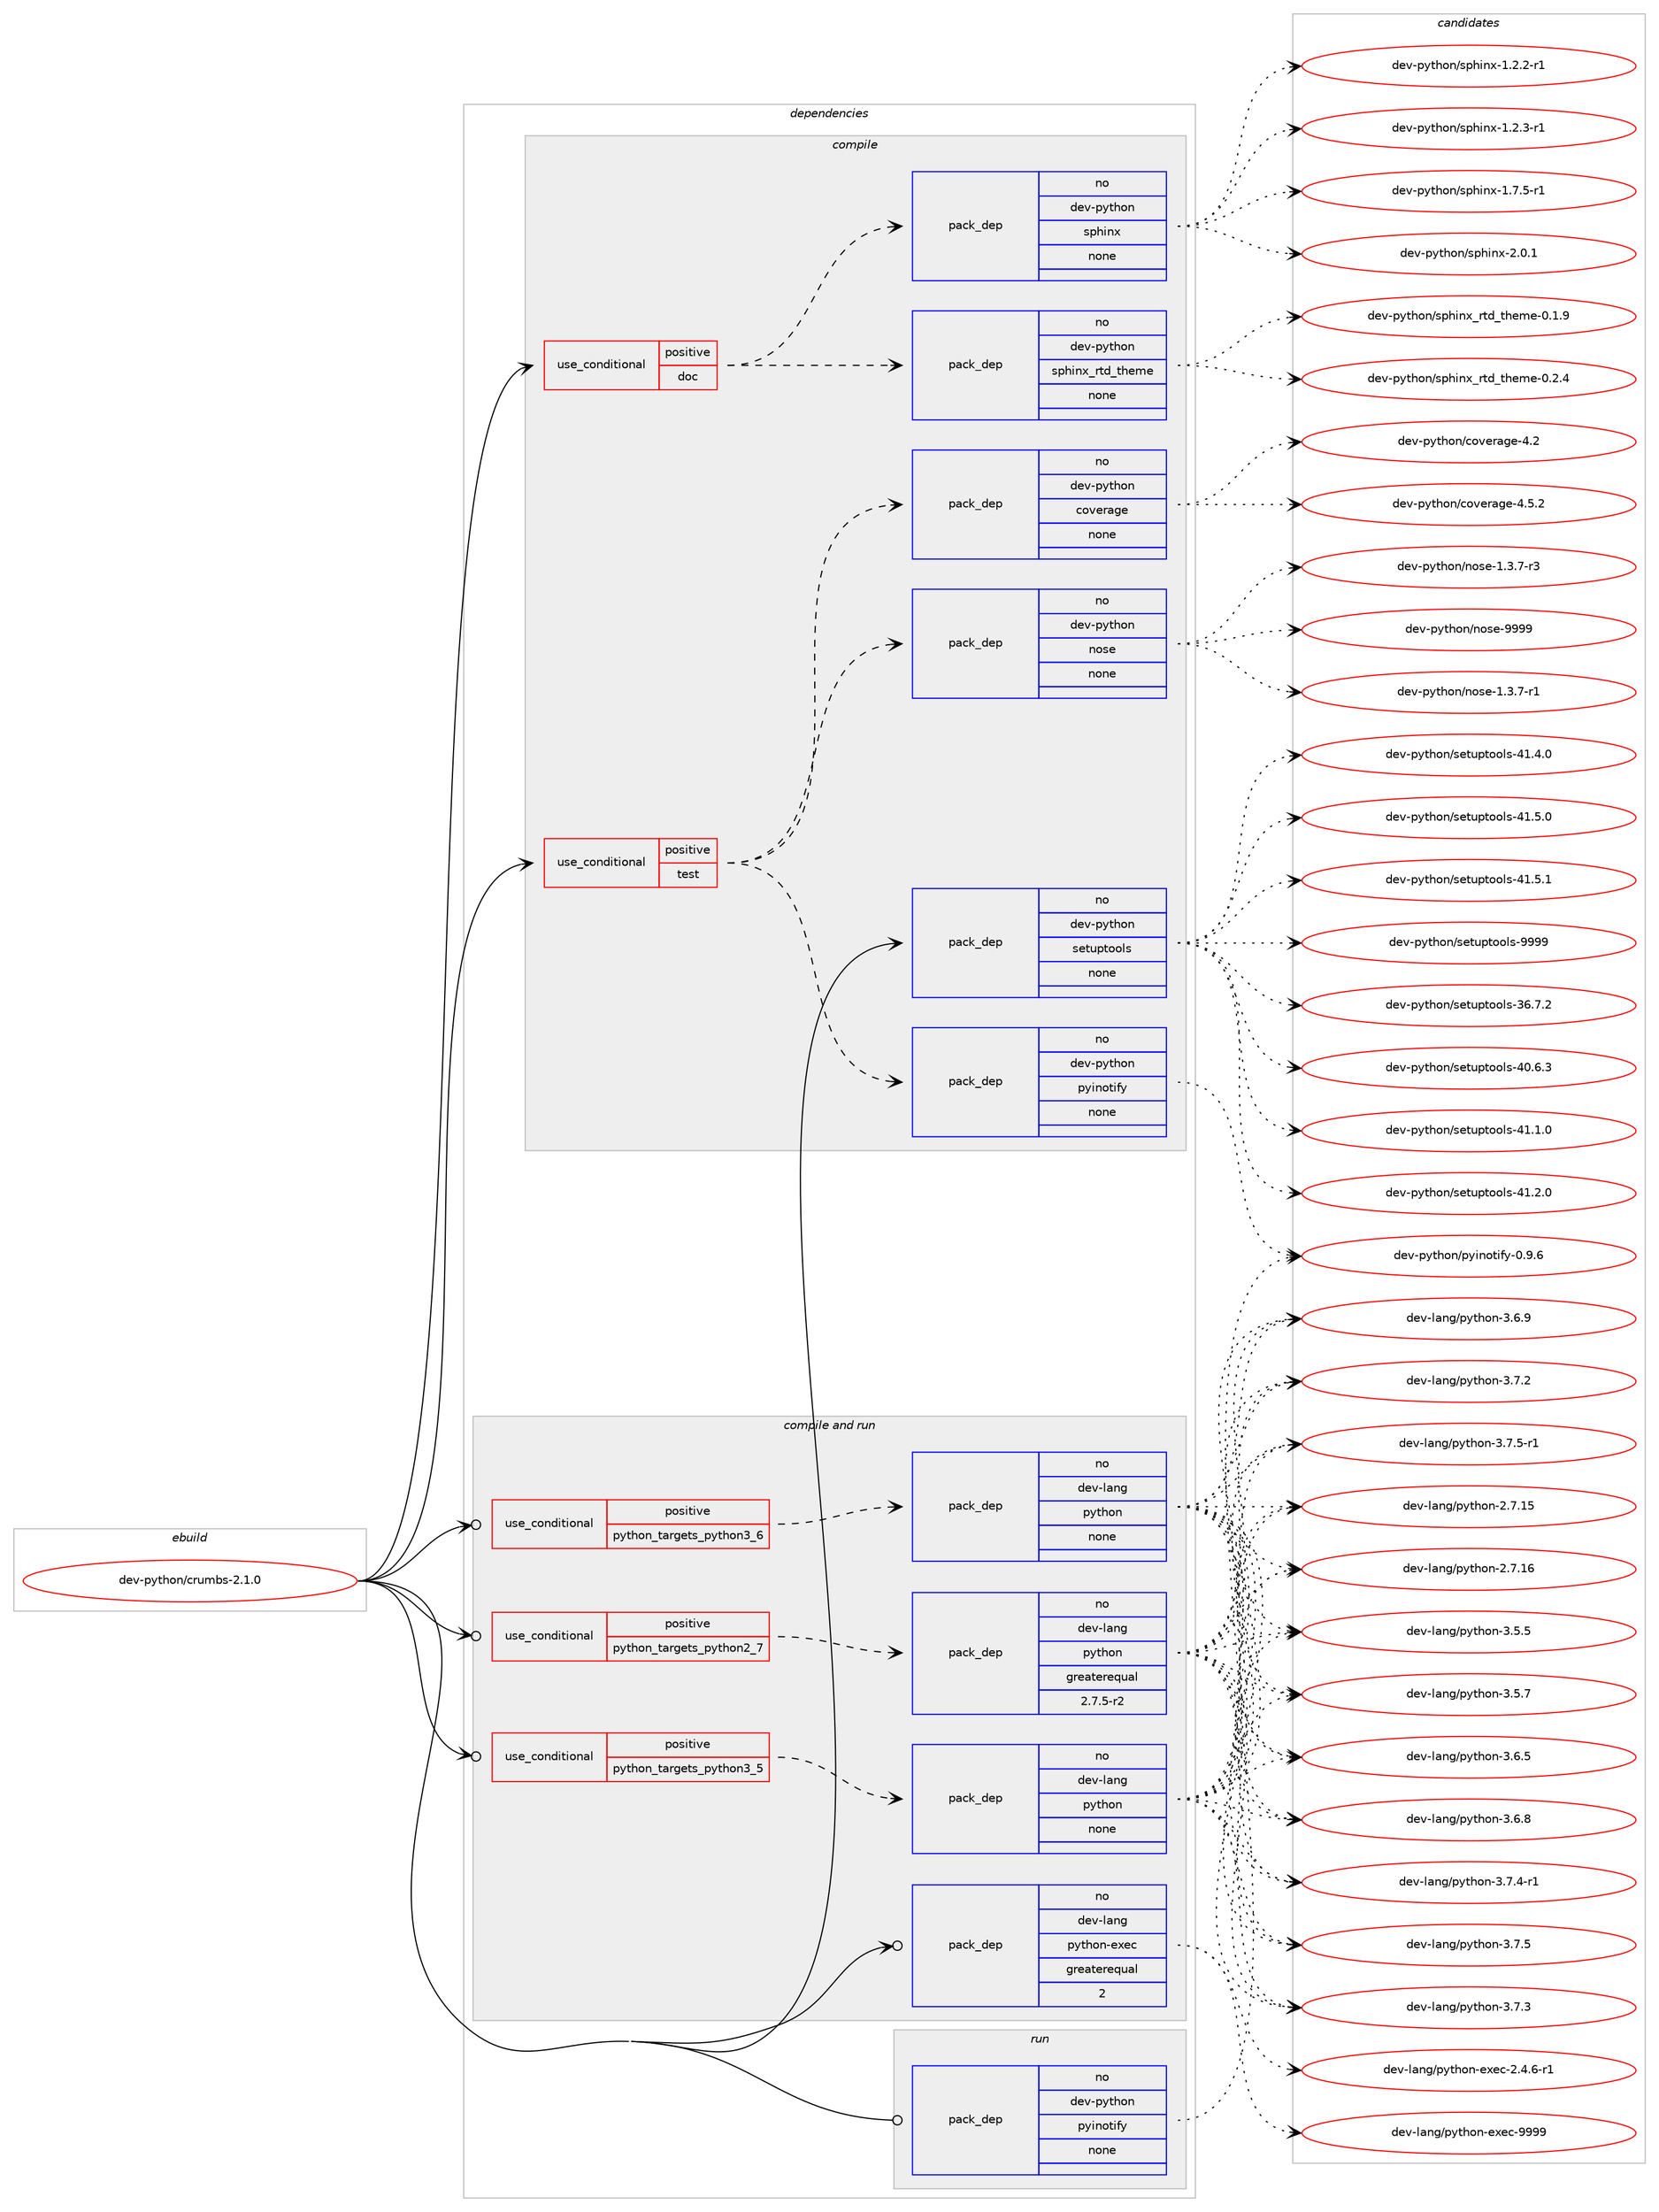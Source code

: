 digraph prolog {

# *************
# Graph options
# *************

newrank=true;
concentrate=true;
compound=true;
graph [rankdir=LR,fontname=Helvetica,fontsize=10,ranksep=1.5];#, ranksep=2.5, nodesep=0.2];
edge  [arrowhead=vee];
node  [fontname=Helvetica,fontsize=10];

# **********
# The ebuild
# **********

subgraph cluster_leftcol {
color=gray;
rank=same;
label=<<i>ebuild</i>>;
id [label="dev-python/crumbs-2.1.0", color=red, width=4, href="../dev-python/crumbs-2.1.0.svg"];
}

# ****************
# The dependencies
# ****************

subgraph cluster_midcol {
color=gray;
label=<<i>dependencies</i>>;
subgraph cluster_compile {
fillcolor="#eeeeee";
style=filled;
label=<<i>compile</i>>;
subgraph cond137936 {
dependency600077 [label=<<TABLE BORDER="0" CELLBORDER="1" CELLSPACING="0" CELLPADDING="4"><TR><TD ROWSPAN="3" CELLPADDING="10">use_conditional</TD></TR><TR><TD>positive</TD></TR><TR><TD>doc</TD></TR></TABLE>>, shape=none, color=red];
subgraph pack450362 {
dependency600078 [label=<<TABLE BORDER="0" CELLBORDER="1" CELLSPACING="0" CELLPADDING="4" WIDTH="220"><TR><TD ROWSPAN="6" CELLPADDING="30">pack_dep</TD></TR><TR><TD WIDTH="110">no</TD></TR><TR><TD>dev-python</TD></TR><TR><TD>sphinx</TD></TR><TR><TD>none</TD></TR><TR><TD></TD></TR></TABLE>>, shape=none, color=blue];
}
dependency600077:e -> dependency600078:w [weight=20,style="dashed",arrowhead="vee"];
subgraph pack450363 {
dependency600079 [label=<<TABLE BORDER="0" CELLBORDER="1" CELLSPACING="0" CELLPADDING="4" WIDTH="220"><TR><TD ROWSPAN="6" CELLPADDING="30">pack_dep</TD></TR><TR><TD WIDTH="110">no</TD></TR><TR><TD>dev-python</TD></TR><TR><TD>sphinx_rtd_theme</TD></TR><TR><TD>none</TD></TR><TR><TD></TD></TR></TABLE>>, shape=none, color=blue];
}
dependency600077:e -> dependency600079:w [weight=20,style="dashed",arrowhead="vee"];
}
id:e -> dependency600077:w [weight=20,style="solid",arrowhead="vee"];
subgraph cond137937 {
dependency600080 [label=<<TABLE BORDER="0" CELLBORDER="1" CELLSPACING="0" CELLPADDING="4"><TR><TD ROWSPAN="3" CELLPADDING="10">use_conditional</TD></TR><TR><TD>positive</TD></TR><TR><TD>test</TD></TR></TABLE>>, shape=none, color=red];
subgraph pack450364 {
dependency600081 [label=<<TABLE BORDER="0" CELLBORDER="1" CELLSPACING="0" CELLPADDING="4" WIDTH="220"><TR><TD ROWSPAN="6" CELLPADDING="30">pack_dep</TD></TR><TR><TD WIDTH="110">no</TD></TR><TR><TD>dev-python</TD></TR><TR><TD>pyinotify</TD></TR><TR><TD>none</TD></TR><TR><TD></TD></TR></TABLE>>, shape=none, color=blue];
}
dependency600080:e -> dependency600081:w [weight=20,style="dashed",arrowhead="vee"];
subgraph pack450365 {
dependency600082 [label=<<TABLE BORDER="0" CELLBORDER="1" CELLSPACING="0" CELLPADDING="4" WIDTH="220"><TR><TD ROWSPAN="6" CELLPADDING="30">pack_dep</TD></TR><TR><TD WIDTH="110">no</TD></TR><TR><TD>dev-python</TD></TR><TR><TD>coverage</TD></TR><TR><TD>none</TD></TR><TR><TD></TD></TR></TABLE>>, shape=none, color=blue];
}
dependency600080:e -> dependency600082:w [weight=20,style="dashed",arrowhead="vee"];
subgraph pack450366 {
dependency600083 [label=<<TABLE BORDER="0" CELLBORDER="1" CELLSPACING="0" CELLPADDING="4" WIDTH="220"><TR><TD ROWSPAN="6" CELLPADDING="30">pack_dep</TD></TR><TR><TD WIDTH="110">no</TD></TR><TR><TD>dev-python</TD></TR><TR><TD>nose</TD></TR><TR><TD>none</TD></TR><TR><TD></TD></TR></TABLE>>, shape=none, color=blue];
}
dependency600080:e -> dependency600083:w [weight=20,style="dashed",arrowhead="vee"];
}
id:e -> dependency600080:w [weight=20,style="solid",arrowhead="vee"];
subgraph pack450367 {
dependency600084 [label=<<TABLE BORDER="0" CELLBORDER="1" CELLSPACING="0" CELLPADDING="4" WIDTH="220"><TR><TD ROWSPAN="6" CELLPADDING="30">pack_dep</TD></TR><TR><TD WIDTH="110">no</TD></TR><TR><TD>dev-python</TD></TR><TR><TD>setuptools</TD></TR><TR><TD>none</TD></TR><TR><TD></TD></TR></TABLE>>, shape=none, color=blue];
}
id:e -> dependency600084:w [weight=20,style="solid",arrowhead="vee"];
}
subgraph cluster_compileandrun {
fillcolor="#eeeeee";
style=filled;
label=<<i>compile and run</i>>;
subgraph cond137938 {
dependency600085 [label=<<TABLE BORDER="0" CELLBORDER="1" CELLSPACING="0" CELLPADDING="4"><TR><TD ROWSPAN="3" CELLPADDING="10">use_conditional</TD></TR><TR><TD>positive</TD></TR><TR><TD>python_targets_python2_7</TD></TR></TABLE>>, shape=none, color=red];
subgraph pack450368 {
dependency600086 [label=<<TABLE BORDER="0" CELLBORDER="1" CELLSPACING="0" CELLPADDING="4" WIDTH="220"><TR><TD ROWSPAN="6" CELLPADDING="30">pack_dep</TD></TR><TR><TD WIDTH="110">no</TD></TR><TR><TD>dev-lang</TD></TR><TR><TD>python</TD></TR><TR><TD>greaterequal</TD></TR><TR><TD>2.7.5-r2</TD></TR></TABLE>>, shape=none, color=blue];
}
dependency600085:e -> dependency600086:w [weight=20,style="dashed",arrowhead="vee"];
}
id:e -> dependency600085:w [weight=20,style="solid",arrowhead="odotvee"];
subgraph cond137939 {
dependency600087 [label=<<TABLE BORDER="0" CELLBORDER="1" CELLSPACING="0" CELLPADDING="4"><TR><TD ROWSPAN="3" CELLPADDING="10">use_conditional</TD></TR><TR><TD>positive</TD></TR><TR><TD>python_targets_python3_5</TD></TR></TABLE>>, shape=none, color=red];
subgraph pack450369 {
dependency600088 [label=<<TABLE BORDER="0" CELLBORDER="1" CELLSPACING="0" CELLPADDING="4" WIDTH="220"><TR><TD ROWSPAN="6" CELLPADDING="30">pack_dep</TD></TR><TR><TD WIDTH="110">no</TD></TR><TR><TD>dev-lang</TD></TR><TR><TD>python</TD></TR><TR><TD>none</TD></TR><TR><TD></TD></TR></TABLE>>, shape=none, color=blue];
}
dependency600087:e -> dependency600088:w [weight=20,style="dashed",arrowhead="vee"];
}
id:e -> dependency600087:w [weight=20,style="solid",arrowhead="odotvee"];
subgraph cond137940 {
dependency600089 [label=<<TABLE BORDER="0" CELLBORDER="1" CELLSPACING="0" CELLPADDING="4"><TR><TD ROWSPAN="3" CELLPADDING="10">use_conditional</TD></TR><TR><TD>positive</TD></TR><TR><TD>python_targets_python3_6</TD></TR></TABLE>>, shape=none, color=red];
subgraph pack450370 {
dependency600090 [label=<<TABLE BORDER="0" CELLBORDER="1" CELLSPACING="0" CELLPADDING="4" WIDTH="220"><TR><TD ROWSPAN="6" CELLPADDING="30">pack_dep</TD></TR><TR><TD WIDTH="110">no</TD></TR><TR><TD>dev-lang</TD></TR><TR><TD>python</TD></TR><TR><TD>none</TD></TR><TR><TD></TD></TR></TABLE>>, shape=none, color=blue];
}
dependency600089:e -> dependency600090:w [weight=20,style="dashed",arrowhead="vee"];
}
id:e -> dependency600089:w [weight=20,style="solid",arrowhead="odotvee"];
subgraph pack450371 {
dependency600091 [label=<<TABLE BORDER="0" CELLBORDER="1" CELLSPACING="0" CELLPADDING="4" WIDTH="220"><TR><TD ROWSPAN="6" CELLPADDING="30">pack_dep</TD></TR><TR><TD WIDTH="110">no</TD></TR><TR><TD>dev-lang</TD></TR><TR><TD>python-exec</TD></TR><TR><TD>greaterequal</TD></TR><TR><TD>2</TD></TR></TABLE>>, shape=none, color=blue];
}
id:e -> dependency600091:w [weight=20,style="solid",arrowhead="odotvee"];
}
subgraph cluster_run {
fillcolor="#eeeeee";
style=filled;
label=<<i>run</i>>;
subgraph pack450372 {
dependency600092 [label=<<TABLE BORDER="0" CELLBORDER="1" CELLSPACING="0" CELLPADDING="4" WIDTH="220"><TR><TD ROWSPAN="6" CELLPADDING="30">pack_dep</TD></TR><TR><TD WIDTH="110">no</TD></TR><TR><TD>dev-python</TD></TR><TR><TD>pyinotify</TD></TR><TR><TD>none</TD></TR><TR><TD></TD></TR></TABLE>>, shape=none, color=blue];
}
id:e -> dependency600092:w [weight=20,style="solid",arrowhead="odot"];
}
}

# **************
# The candidates
# **************

subgraph cluster_choices {
rank=same;
color=gray;
label=<<i>candidates</i>>;

subgraph choice450362 {
color=black;
nodesep=1;
choice10010111845112121116104111110471151121041051101204549465046504511449 [label="dev-python/sphinx-1.2.2-r1", color=red, width=4,href="../dev-python/sphinx-1.2.2-r1.svg"];
choice10010111845112121116104111110471151121041051101204549465046514511449 [label="dev-python/sphinx-1.2.3-r1", color=red, width=4,href="../dev-python/sphinx-1.2.3-r1.svg"];
choice10010111845112121116104111110471151121041051101204549465546534511449 [label="dev-python/sphinx-1.7.5-r1", color=red, width=4,href="../dev-python/sphinx-1.7.5-r1.svg"];
choice1001011184511212111610411111047115112104105110120455046484649 [label="dev-python/sphinx-2.0.1", color=red, width=4,href="../dev-python/sphinx-2.0.1.svg"];
dependency600078:e -> choice10010111845112121116104111110471151121041051101204549465046504511449:w [style=dotted,weight="100"];
dependency600078:e -> choice10010111845112121116104111110471151121041051101204549465046514511449:w [style=dotted,weight="100"];
dependency600078:e -> choice10010111845112121116104111110471151121041051101204549465546534511449:w [style=dotted,weight="100"];
dependency600078:e -> choice1001011184511212111610411111047115112104105110120455046484649:w [style=dotted,weight="100"];
}
subgraph choice450363 {
color=black;
nodesep=1;
choice10010111845112121116104111110471151121041051101209511411610095116104101109101454846494657 [label="dev-python/sphinx_rtd_theme-0.1.9", color=red, width=4,href="../dev-python/sphinx_rtd_theme-0.1.9.svg"];
choice10010111845112121116104111110471151121041051101209511411610095116104101109101454846504652 [label="dev-python/sphinx_rtd_theme-0.2.4", color=red, width=4,href="../dev-python/sphinx_rtd_theme-0.2.4.svg"];
dependency600079:e -> choice10010111845112121116104111110471151121041051101209511411610095116104101109101454846494657:w [style=dotted,weight="100"];
dependency600079:e -> choice10010111845112121116104111110471151121041051101209511411610095116104101109101454846504652:w [style=dotted,weight="100"];
}
subgraph choice450364 {
color=black;
nodesep=1;
choice1001011184511212111610411111047112121105110111116105102121454846574654 [label="dev-python/pyinotify-0.9.6", color=red, width=4,href="../dev-python/pyinotify-0.9.6.svg"];
dependency600081:e -> choice1001011184511212111610411111047112121105110111116105102121454846574654:w [style=dotted,weight="100"];
}
subgraph choice450365 {
color=black;
nodesep=1;
choice1001011184511212111610411111047991111181011149710310145524650 [label="dev-python/coverage-4.2", color=red, width=4,href="../dev-python/coverage-4.2.svg"];
choice10010111845112121116104111110479911111810111497103101455246534650 [label="dev-python/coverage-4.5.2", color=red, width=4,href="../dev-python/coverage-4.5.2.svg"];
dependency600082:e -> choice1001011184511212111610411111047991111181011149710310145524650:w [style=dotted,weight="100"];
dependency600082:e -> choice10010111845112121116104111110479911111810111497103101455246534650:w [style=dotted,weight="100"];
}
subgraph choice450366 {
color=black;
nodesep=1;
choice10010111845112121116104111110471101111151014549465146554511449 [label="dev-python/nose-1.3.7-r1", color=red, width=4,href="../dev-python/nose-1.3.7-r1.svg"];
choice10010111845112121116104111110471101111151014549465146554511451 [label="dev-python/nose-1.3.7-r3", color=red, width=4,href="../dev-python/nose-1.3.7-r3.svg"];
choice10010111845112121116104111110471101111151014557575757 [label="dev-python/nose-9999", color=red, width=4,href="../dev-python/nose-9999.svg"];
dependency600083:e -> choice10010111845112121116104111110471101111151014549465146554511449:w [style=dotted,weight="100"];
dependency600083:e -> choice10010111845112121116104111110471101111151014549465146554511451:w [style=dotted,weight="100"];
dependency600083:e -> choice10010111845112121116104111110471101111151014557575757:w [style=dotted,weight="100"];
}
subgraph choice450367 {
color=black;
nodesep=1;
choice100101118451121211161041111104711510111611711211611111110811545515446554650 [label="dev-python/setuptools-36.7.2", color=red, width=4,href="../dev-python/setuptools-36.7.2.svg"];
choice100101118451121211161041111104711510111611711211611111110811545524846544651 [label="dev-python/setuptools-40.6.3", color=red, width=4,href="../dev-python/setuptools-40.6.3.svg"];
choice100101118451121211161041111104711510111611711211611111110811545524946494648 [label="dev-python/setuptools-41.1.0", color=red, width=4,href="../dev-python/setuptools-41.1.0.svg"];
choice100101118451121211161041111104711510111611711211611111110811545524946504648 [label="dev-python/setuptools-41.2.0", color=red, width=4,href="../dev-python/setuptools-41.2.0.svg"];
choice100101118451121211161041111104711510111611711211611111110811545524946524648 [label="dev-python/setuptools-41.4.0", color=red, width=4,href="../dev-python/setuptools-41.4.0.svg"];
choice100101118451121211161041111104711510111611711211611111110811545524946534648 [label="dev-python/setuptools-41.5.0", color=red, width=4,href="../dev-python/setuptools-41.5.0.svg"];
choice100101118451121211161041111104711510111611711211611111110811545524946534649 [label="dev-python/setuptools-41.5.1", color=red, width=4,href="../dev-python/setuptools-41.5.1.svg"];
choice10010111845112121116104111110471151011161171121161111111081154557575757 [label="dev-python/setuptools-9999", color=red, width=4,href="../dev-python/setuptools-9999.svg"];
dependency600084:e -> choice100101118451121211161041111104711510111611711211611111110811545515446554650:w [style=dotted,weight="100"];
dependency600084:e -> choice100101118451121211161041111104711510111611711211611111110811545524846544651:w [style=dotted,weight="100"];
dependency600084:e -> choice100101118451121211161041111104711510111611711211611111110811545524946494648:w [style=dotted,weight="100"];
dependency600084:e -> choice100101118451121211161041111104711510111611711211611111110811545524946504648:w [style=dotted,weight="100"];
dependency600084:e -> choice100101118451121211161041111104711510111611711211611111110811545524946524648:w [style=dotted,weight="100"];
dependency600084:e -> choice100101118451121211161041111104711510111611711211611111110811545524946534648:w [style=dotted,weight="100"];
dependency600084:e -> choice100101118451121211161041111104711510111611711211611111110811545524946534649:w [style=dotted,weight="100"];
dependency600084:e -> choice10010111845112121116104111110471151011161171121161111111081154557575757:w [style=dotted,weight="100"];
}
subgraph choice450368 {
color=black;
nodesep=1;
choice10010111845108971101034711212111610411111045504655464953 [label="dev-lang/python-2.7.15", color=red, width=4,href="../dev-lang/python-2.7.15.svg"];
choice10010111845108971101034711212111610411111045504655464954 [label="dev-lang/python-2.7.16", color=red, width=4,href="../dev-lang/python-2.7.16.svg"];
choice100101118451089711010347112121116104111110455146534653 [label="dev-lang/python-3.5.5", color=red, width=4,href="../dev-lang/python-3.5.5.svg"];
choice100101118451089711010347112121116104111110455146534655 [label="dev-lang/python-3.5.7", color=red, width=4,href="../dev-lang/python-3.5.7.svg"];
choice100101118451089711010347112121116104111110455146544653 [label="dev-lang/python-3.6.5", color=red, width=4,href="../dev-lang/python-3.6.5.svg"];
choice100101118451089711010347112121116104111110455146544656 [label="dev-lang/python-3.6.8", color=red, width=4,href="../dev-lang/python-3.6.8.svg"];
choice100101118451089711010347112121116104111110455146544657 [label="dev-lang/python-3.6.9", color=red, width=4,href="../dev-lang/python-3.6.9.svg"];
choice100101118451089711010347112121116104111110455146554650 [label="dev-lang/python-3.7.2", color=red, width=4,href="../dev-lang/python-3.7.2.svg"];
choice100101118451089711010347112121116104111110455146554651 [label="dev-lang/python-3.7.3", color=red, width=4,href="../dev-lang/python-3.7.3.svg"];
choice1001011184510897110103471121211161041111104551465546524511449 [label="dev-lang/python-3.7.4-r1", color=red, width=4,href="../dev-lang/python-3.7.4-r1.svg"];
choice100101118451089711010347112121116104111110455146554653 [label="dev-lang/python-3.7.5", color=red, width=4,href="../dev-lang/python-3.7.5.svg"];
choice1001011184510897110103471121211161041111104551465546534511449 [label="dev-lang/python-3.7.5-r1", color=red, width=4,href="../dev-lang/python-3.7.5-r1.svg"];
dependency600086:e -> choice10010111845108971101034711212111610411111045504655464953:w [style=dotted,weight="100"];
dependency600086:e -> choice10010111845108971101034711212111610411111045504655464954:w [style=dotted,weight="100"];
dependency600086:e -> choice100101118451089711010347112121116104111110455146534653:w [style=dotted,weight="100"];
dependency600086:e -> choice100101118451089711010347112121116104111110455146534655:w [style=dotted,weight="100"];
dependency600086:e -> choice100101118451089711010347112121116104111110455146544653:w [style=dotted,weight="100"];
dependency600086:e -> choice100101118451089711010347112121116104111110455146544656:w [style=dotted,weight="100"];
dependency600086:e -> choice100101118451089711010347112121116104111110455146544657:w [style=dotted,weight="100"];
dependency600086:e -> choice100101118451089711010347112121116104111110455146554650:w [style=dotted,weight="100"];
dependency600086:e -> choice100101118451089711010347112121116104111110455146554651:w [style=dotted,weight="100"];
dependency600086:e -> choice1001011184510897110103471121211161041111104551465546524511449:w [style=dotted,weight="100"];
dependency600086:e -> choice100101118451089711010347112121116104111110455146554653:w [style=dotted,weight="100"];
dependency600086:e -> choice1001011184510897110103471121211161041111104551465546534511449:w [style=dotted,weight="100"];
}
subgraph choice450369 {
color=black;
nodesep=1;
choice10010111845108971101034711212111610411111045504655464953 [label="dev-lang/python-2.7.15", color=red, width=4,href="../dev-lang/python-2.7.15.svg"];
choice10010111845108971101034711212111610411111045504655464954 [label="dev-lang/python-2.7.16", color=red, width=4,href="../dev-lang/python-2.7.16.svg"];
choice100101118451089711010347112121116104111110455146534653 [label="dev-lang/python-3.5.5", color=red, width=4,href="../dev-lang/python-3.5.5.svg"];
choice100101118451089711010347112121116104111110455146534655 [label="dev-lang/python-3.5.7", color=red, width=4,href="../dev-lang/python-3.5.7.svg"];
choice100101118451089711010347112121116104111110455146544653 [label="dev-lang/python-3.6.5", color=red, width=4,href="../dev-lang/python-3.6.5.svg"];
choice100101118451089711010347112121116104111110455146544656 [label="dev-lang/python-3.6.8", color=red, width=4,href="../dev-lang/python-3.6.8.svg"];
choice100101118451089711010347112121116104111110455146544657 [label="dev-lang/python-3.6.9", color=red, width=4,href="../dev-lang/python-3.6.9.svg"];
choice100101118451089711010347112121116104111110455146554650 [label="dev-lang/python-3.7.2", color=red, width=4,href="../dev-lang/python-3.7.2.svg"];
choice100101118451089711010347112121116104111110455146554651 [label="dev-lang/python-3.7.3", color=red, width=4,href="../dev-lang/python-3.7.3.svg"];
choice1001011184510897110103471121211161041111104551465546524511449 [label="dev-lang/python-3.7.4-r1", color=red, width=4,href="../dev-lang/python-3.7.4-r1.svg"];
choice100101118451089711010347112121116104111110455146554653 [label="dev-lang/python-3.7.5", color=red, width=4,href="../dev-lang/python-3.7.5.svg"];
choice1001011184510897110103471121211161041111104551465546534511449 [label="dev-lang/python-3.7.5-r1", color=red, width=4,href="../dev-lang/python-3.7.5-r1.svg"];
dependency600088:e -> choice10010111845108971101034711212111610411111045504655464953:w [style=dotted,weight="100"];
dependency600088:e -> choice10010111845108971101034711212111610411111045504655464954:w [style=dotted,weight="100"];
dependency600088:e -> choice100101118451089711010347112121116104111110455146534653:w [style=dotted,weight="100"];
dependency600088:e -> choice100101118451089711010347112121116104111110455146534655:w [style=dotted,weight="100"];
dependency600088:e -> choice100101118451089711010347112121116104111110455146544653:w [style=dotted,weight="100"];
dependency600088:e -> choice100101118451089711010347112121116104111110455146544656:w [style=dotted,weight="100"];
dependency600088:e -> choice100101118451089711010347112121116104111110455146544657:w [style=dotted,weight="100"];
dependency600088:e -> choice100101118451089711010347112121116104111110455146554650:w [style=dotted,weight="100"];
dependency600088:e -> choice100101118451089711010347112121116104111110455146554651:w [style=dotted,weight="100"];
dependency600088:e -> choice1001011184510897110103471121211161041111104551465546524511449:w [style=dotted,weight="100"];
dependency600088:e -> choice100101118451089711010347112121116104111110455146554653:w [style=dotted,weight="100"];
dependency600088:e -> choice1001011184510897110103471121211161041111104551465546534511449:w [style=dotted,weight="100"];
}
subgraph choice450370 {
color=black;
nodesep=1;
choice10010111845108971101034711212111610411111045504655464953 [label="dev-lang/python-2.7.15", color=red, width=4,href="../dev-lang/python-2.7.15.svg"];
choice10010111845108971101034711212111610411111045504655464954 [label="dev-lang/python-2.7.16", color=red, width=4,href="../dev-lang/python-2.7.16.svg"];
choice100101118451089711010347112121116104111110455146534653 [label="dev-lang/python-3.5.5", color=red, width=4,href="../dev-lang/python-3.5.5.svg"];
choice100101118451089711010347112121116104111110455146534655 [label="dev-lang/python-3.5.7", color=red, width=4,href="../dev-lang/python-3.5.7.svg"];
choice100101118451089711010347112121116104111110455146544653 [label="dev-lang/python-3.6.5", color=red, width=4,href="../dev-lang/python-3.6.5.svg"];
choice100101118451089711010347112121116104111110455146544656 [label="dev-lang/python-3.6.8", color=red, width=4,href="../dev-lang/python-3.6.8.svg"];
choice100101118451089711010347112121116104111110455146544657 [label="dev-lang/python-3.6.9", color=red, width=4,href="../dev-lang/python-3.6.9.svg"];
choice100101118451089711010347112121116104111110455146554650 [label="dev-lang/python-3.7.2", color=red, width=4,href="../dev-lang/python-3.7.2.svg"];
choice100101118451089711010347112121116104111110455146554651 [label="dev-lang/python-3.7.3", color=red, width=4,href="../dev-lang/python-3.7.3.svg"];
choice1001011184510897110103471121211161041111104551465546524511449 [label="dev-lang/python-3.7.4-r1", color=red, width=4,href="../dev-lang/python-3.7.4-r1.svg"];
choice100101118451089711010347112121116104111110455146554653 [label="dev-lang/python-3.7.5", color=red, width=4,href="../dev-lang/python-3.7.5.svg"];
choice1001011184510897110103471121211161041111104551465546534511449 [label="dev-lang/python-3.7.5-r1", color=red, width=4,href="../dev-lang/python-3.7.5-r1.svg"];
dependency600090:e -> choice10010111845108971101034711212111610411111045504655464953:w [style=dotted,weight="100"];
dependency600090:e -> choice10010111845108971101034711212111610411111045504655464954:w [style=dotted,weight="100"];
dependency600090:e -> choice100101118451089711010347112121116104111110455146534653:w [style=dotted,weight="100"];
dependency600090:e -> choice100101118451089711010347112121116104111110455146534655:w [style=dotted,weight="100"];
dependency600090:e -> choice100101118451089711010347112121116104111110455146544653:w [style=dotted,weight="100"];
dependency600090:e -> choice100101118451089711010347112121116104111110455146544656:w [style=dotted,weight="100"];
dependency600090:e -> choice100101118451089711010347112121116104111110455146544657:w [style=dotted,weight="100"];
dependency600090:e -> choice100101118451089711010347112121116104111110455146554650:w [style=dotted,weight="100"];
dependency600090:e -> choice100101118451089711010347112121116104111110455146554651:w [style=dotted,weight="100"];
dependency600090:e -> choice1001011184510897110103471121211161041111104551465546524511449:w [style=dotted,weight="100"];
dependency600090:e -> choice100101118451089711010347112121116104111110455146554653:w [style=dotted,weight="100"];
dependency600090:e -> choice1001011184510897110103471121211161041111104551465546534511449:w [style=dotted,weight="100"];
}
subgraph choice450371 {
color=black;
nodesep=1;
choice10010111845108971101034711212111610411111045101120101994550465246544511449 [label="dev-lang/python-exec-2.4.6-r1", color=red, width=4,href="../dev-lang/python-exec-2.4.6-r1.svg"];
choice10010111845108971101034711212111610411111045101120101994557575757 [label="dev-lang/python-exec-9999", color=red, width=4,href="../dev-lang/python-exec-9999.svg"];
dependency600091:e -> choice10010111845108971101034711212111610411111045101120101994550465246544511449:w [style=dotted,weight="100"];
dependency600091:e -> choice10010111845108971101034711212111610411111045101120101994557575757:w [style=dotted,weight="100"];
}
subgraph choice450372 {
color=black;
nodesep=1;
choice1001011184511212111610411111047112121105110111116105102121454846574654 [label="dev-python/pyinotify-0.9.6", color=red, width=4,href="../dev-python/pyinotify-0.9.6.svg"];
dependency600092:e -> choice1001011184511212111610411111047112121105110111116105102121454846574654:w [style=dotted,weight="100"];
}
}

}

